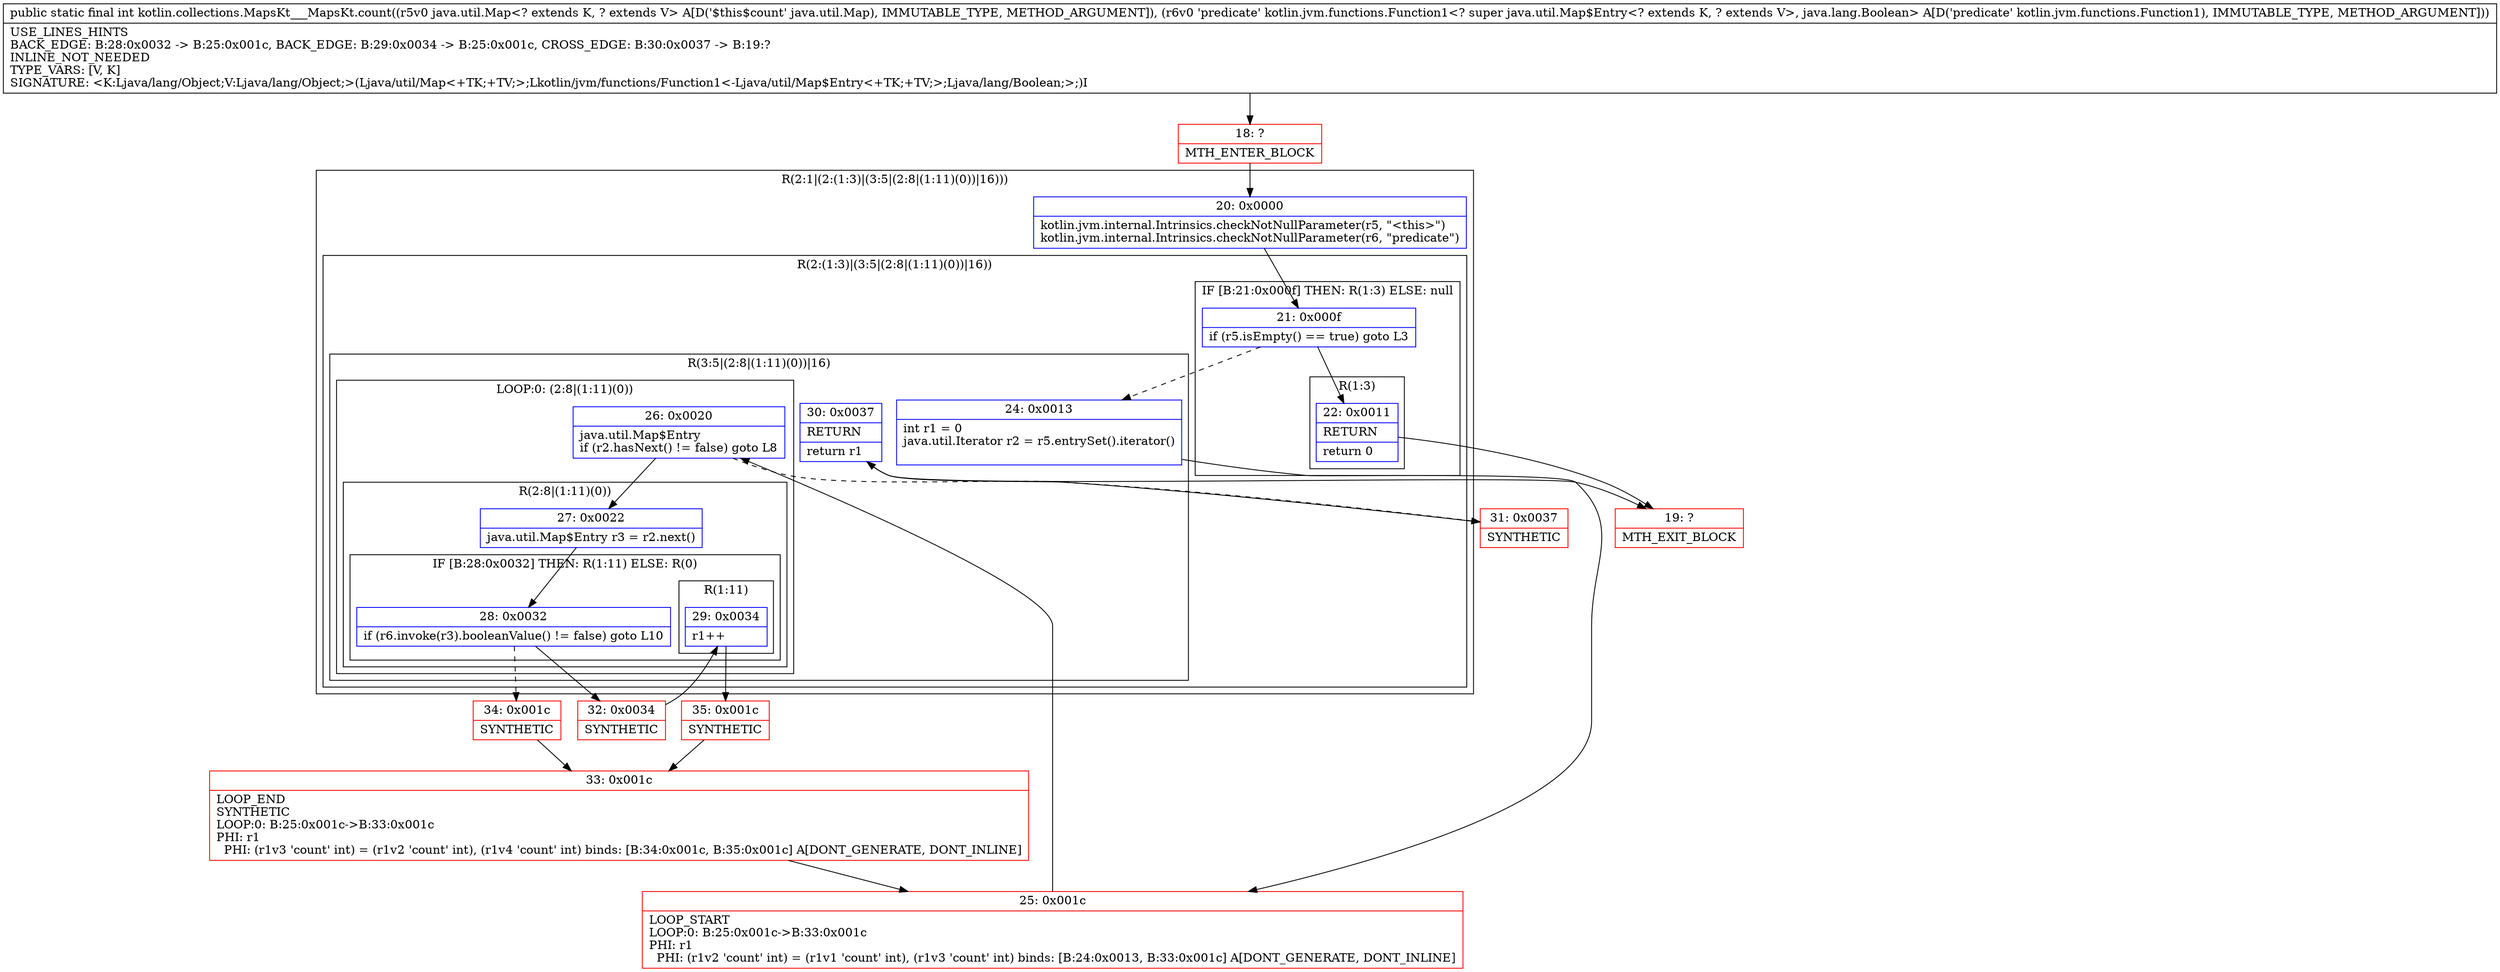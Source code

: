 digraph "CFG forkotlin.collections.MapsKt___MapsKt.count(Ljava\/util\/Map;Lkotlin\/jvm\/functions\/Function1;)I" {
subgraph cluster_Region_729364505 {
label = "R(2:1|(2:(1:3)|(3:5|(2:8|(1:11)(0))|16)))";
node [shape=record,color=blue];
Node_20 [shape=record,label="{20\:\ 0x0000|kotlin.jvm.internal.Intrinsics.checkNotNullParameter(r5, \"\<this\>\")\lkotlin.jvm.internal.Intrinsics.checkNotNullParameter(r6, \"predicate\")\l}"];
subgraph cluster_Region_1386619215 {
label = "R(2:(1:3)|(3:5|(2:8|(1:11)(0))|16))";
node [shape=record,color=blue];
subgraph cluster_IfRegion_708977001 {
label = "IF [B:21:0x000f] THEN: R(1:3) ELSE: null";
node [shape=record,color=blue];
Node_21 [shape=record,label="{21\:\ 0x000f|if (r5.isEmpty() == true) goto L3\l}"];
subgraph cluster_Region_356830756 {
label = "R(1:3)";
node [shape=record,color=blue];
Node_22 [shape=record,label="{22\:\ 0x0011|RETURN\l|return 0\l}"];
}
}
subgraph cluster_Region_994915329 {
label = "R(3:5|(2:8|(1:11)(0))|16)";
node [shape=record,color=blue];
Node_24 [shape=record,label="{24\:\ 0x0013|int r1 = 0\ljava.util.Iterator r2 = r5.entrySet().iterator()\l\l}"];
subgraph cluster_LoopRegion_2006947173 {
label = "LOOP:0: (2:8|(1:11)(0))";
node [shape=record,color=blue];
Node_26 [shape=record,label="{26\:\ 0x0020|java.util.Map$Entry \lif (r2.hasNext() != false) goto L8\l}"];
subgraph cluster_Region_349208192 {
label = "R(2:8|(1:11)(0))";
node [shape=record,color=blue];
Node_27 [shape=record,label="{27\:\ 0x0022|java.util.Map$Entry r3 = r2.next()\l}"];
subgraph cluster_IfRegion_790780954 {
label = "IF [B:28:0x0032] THEN: R(1:11) ELSE: R(0)";
node [shape=record,color=blue];
Node_28 [shape=record,label="{28\:\ 0x0032|if (r6.invoke(r3).booleanValue() != false) goto L10\l}"];
subgraph cluster_Region_357910148 {
label = "R(1:11)";
node [shape=record,color=blue];
Node_29 [shape=record,label="{29\:\ 0x0034|r1++\l}"];
}
subgraph cluster_Region_480547380 {
label = "R(0)";
node [shape=record,color=blue];
}
}
}
}
Node_30 [shape=record,label="{30\:\ 0x0037|RETURN\l|return r1\l}"];
}
}
}
Node_18 [shape=record,color=red,label="{18\:\ ?|MTH_ENTER_BLOCK\l}"];
Node_19 [shape=record,color=red,label="{19\:\ ?|MTH_EXIT_BLOCK\l}"];
Node_25 [shape=record,color=red,label="{25\:\ 0x001c|LOOP_START\lLOOP:0: B:25:0x001c\-\>B:33:0x001c\lPHI: r1 \l  PHI: (r1v2 'count' int) = (r1v1 'count' int), (r1v3 'count' int) binds: [B:24:0x0013, B:33:0x001c] A[DONT_GENERATE, DONT_INLINE]\l}"];
Node_32 [shape=record,color=red,label="{32\:\ 0x0034|SYNTHETIC\l}"];
Node_35 [shape=record,color=red,label="{35\:\ 0x001c|SYNTHETIC\l}"];
Node_33 [shape=record,color=red,label="{33\:\ 0x001c|LOOP_END\lSYNTHETIC\lLOOP:0: B:25:0x001c\-\>B:33:0x001c\lPHI: r1 \l  PHI: (r1v3 'count' int) = (r1v2 'count' int), (r1v4 'count' int) binds: [B:34:0x001c, B:35:0x001c] A[DONT_GENERATE, DONT_INLINE]\l}"];
Node_34 [shape=record,color=red,label="{34\:\ 0x001c|SYNTHETIC\l}"];
Node_31 [shape=record,color=red,label="{31\:\ 0x0037|SYNTHETIC\l}"];
MethodNode[shape=record,label="{public static final int kotlin.collections.MapsKt___MapsKt.count((r5v0 java.util.Map\<? extends K, ? extends V\> A[D('$this$count' java.util.Map), IMMUTABLE_TYPE, METHOD_ARGUMENT]), (r6v0 'predicate' kotlin.jvm.functions.Function1\<? super java.util.Map$Entry\<? extends K, ? extends V\>, java.lang.Boolean\> A[D('predicate' kotlin.jvm.functions.Function1), IMMUTABLE_TYPE, METHOD_ARGUMENT]))  | USE_LINES_HINTS\lBACK_EDGE: B:28:0x0032 \-\> B:25:0x001c, BACK_EDGE: B:29:0x0034 \-\> B:25:0x001c, CROSS_EDGE: B:30:0x0037 \-\> B:19:?\lINLINE_NOT_NEEDED\lTYPE_VARS: [V, K]\lSIGNATURE: \<K:Ljava\/lang\/Object;V:Ljava\/lang\/Object;\>(Ljava\/util\/Map\<+TK;+TV;\>;Lkotlin\/jvm\/functions\/Function1\<\-Ljava\/util\/Map$Entry\<+TK;+TV;\>;Ljava\/lang\/Boolean;\>;)I\l}"];
MethodNode -> Node_18;Node_20 -> Node_21;
Node_21 -> Node_22;
Node_21 -> Node_24[style=dashed];
Node_22 -> Node_19;
Node_24 -> Node_25;
Node_26 -> Node_27;
Node_26 -> Node_31[style=dashed];
Node_27 -> Node_28;
Node_28 -> Node_32;
Node_28 -> Node_34[style=dashed];
Node_29 -> Node_35;
Node_30 -> Node_19;
Node_18 -> Node_20;
Node_25 -> Node_26;
Node_32 -> Node_29;
Node_35 -> Node_33;
Node_33 -> Node_25;
Node_34 -> Node_33;
Node_31 -> Node_30;
}


